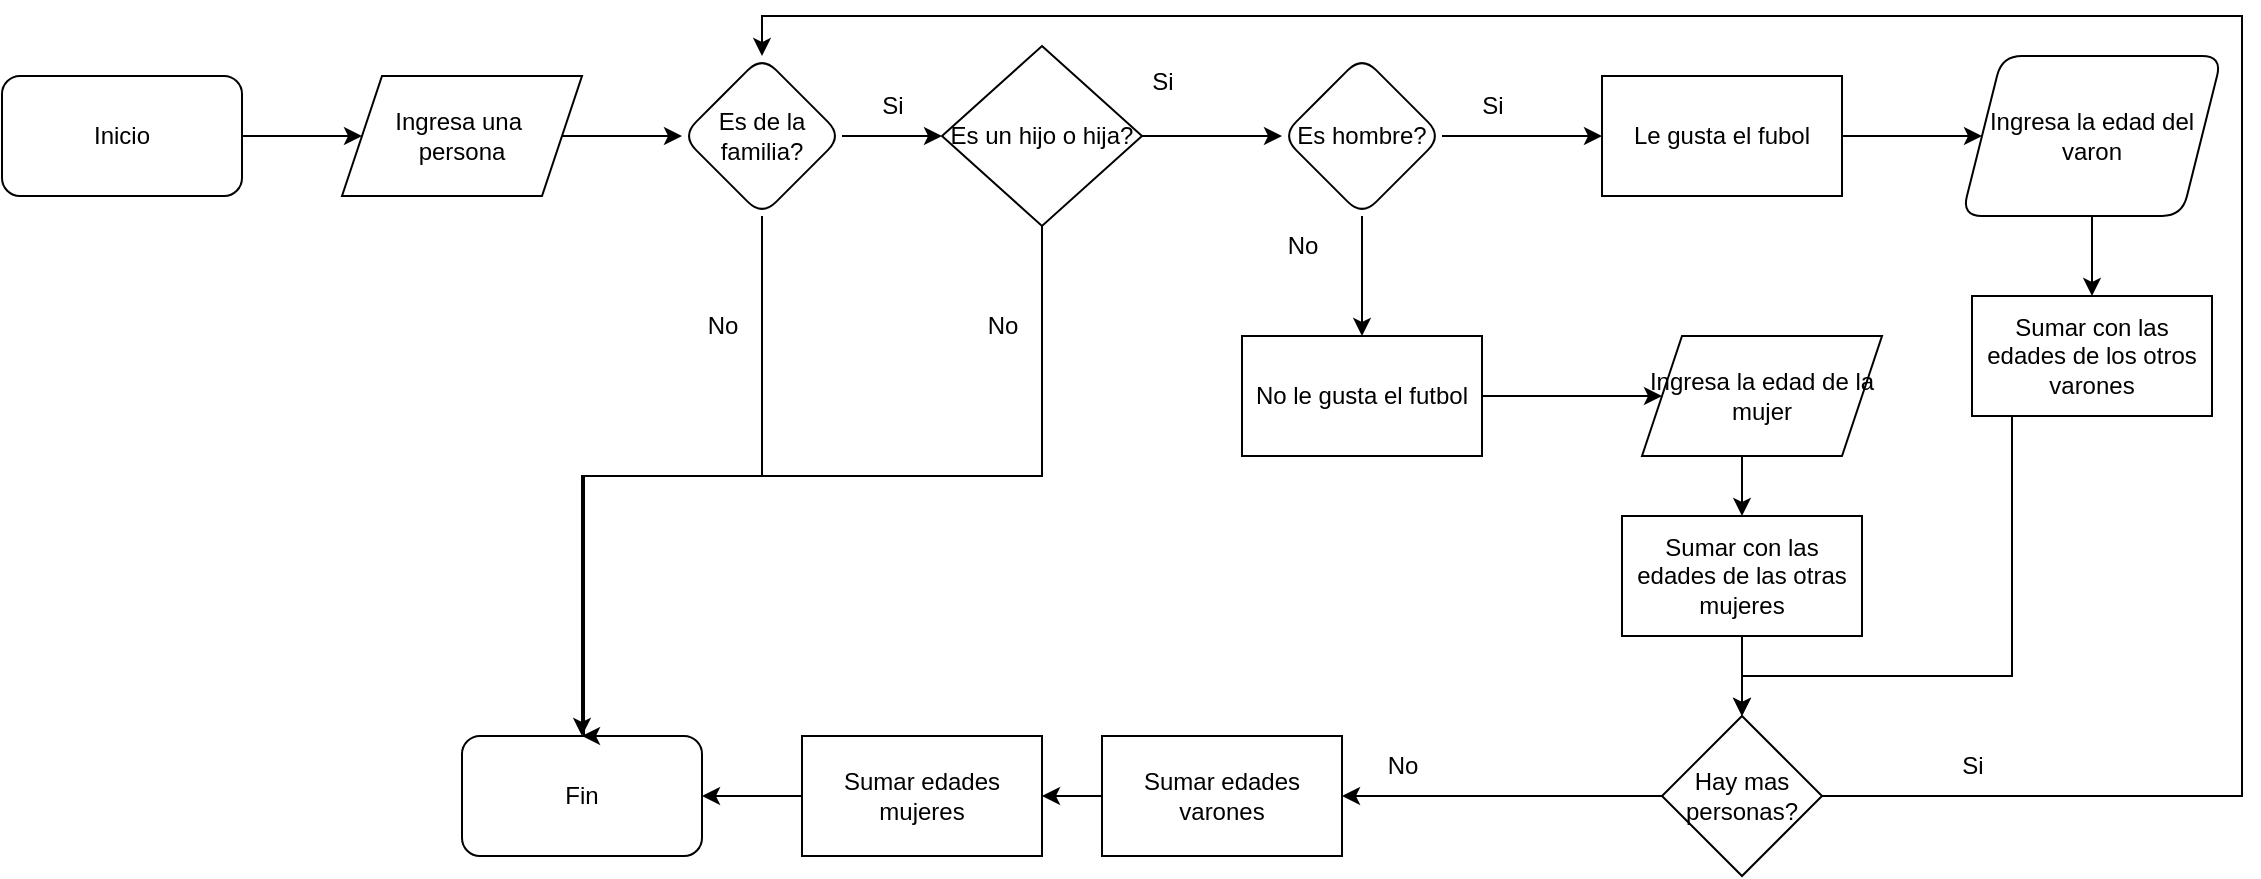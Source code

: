 <mxfile version="24.7.7">
  <diagram name="Page-1" id="edf60f1a-56cd-e834-aa8a-f176f3a09ee4">
    <mxGraphModel dx="2534" dy="780" grid="1" gridSize="10" guides="1" tooltips="1" connect="1" arrows="1" fold="1" page="1" pageScale="1" pageWidth="1100" pageHeight="850" background="none" math="0" shadow="0">
      <root>
        <mxCell id="0" />
        <mxCell id="1" parent="0" />
        <mxCell id="RJY-61TXQcyp5P4VzgpR-52" style="edgeStyle=orthogonalEdgeStyle;rounded=0;orthogonalLoop=1;jettySize=auto;html=1;exitX=1;exitY=0.5;exitDx=0;exitDy=0;entryX=0;entryY=0.5;entryDx=0;entryDy=0;" edge="1" parent="1" source="RJY-61TXQcyp5P4VzgpR-1" target="RJY-61TXQcyp5P4VzgpR-51">
          <mxGeometry relative="1" as="geometry" />
        </mxCell>
        <mxCell id="RJY-61TXQcyp5P4VzgpR-1" value="Inicio" style="rounded=1;whiteSpace=wrap;html=1;" vertex="1" parent="1">
          <mxGeometry x="-110" y="80" width="120" height="60" as="geometry" />
        </mxCell>
        <mxCell id="RJY-61TXQcyp5P4VzgpR-25" style="edgeStyle=orthogonalEdgeStyle;rounded=0;orthogonalLoop=1;jettySize=auto;html=1;exitX=0.5;exitY=1;exitDx=0;exitDy=0;entryX=0.5;entryY=0;entryDx=0;entryDy=0;" edge="1" parent="1" source="RJY-61TXQcyp5P4VzgpR-2" target="RJY-61TXQcyp5P4VzgpR-17">
          <mxGeometry relative="1" as="geometry" />
        </mxCell>
        <mxCell id="RJY-61TXQcyp5P4VzgpR-58" style="edgeStyle=orthogonalEdgeStyle;rounded=0;orthogonalLoop=1;jettySize=auto;html=1;exitX=1;exitY=0.5;exitDx=0;exitDy=0;entryX=0;entryY=0.5;entryDx=0;entryDy=0;" edge="1" parent="1" source="RJY-61TXQcyp5P4VzgpR-2" target="RJY-61TXQcyp5P4VzgpR-57">
          <mxGeometry relative="1" as="geometry" />
        </mxCell>
        <mxCell id="RJY-61TXQcyp5P4VzgpR-2" value="Es de la familia?" style="rhombus;whiteSpace=wrap;html=1;rounded=1;" vertex="1" parent="1">
          <mxGeometry x="230" y="70" width="80" height="80" as="geometry" />
        </mxCell>
        <mxCell id="RJY-61TXQcyp5P4VzgpR-13" value="" style="edgeStyle=orthogonalEdgeStyle;rounded=0;orthogonalLoop=1;jettySize=auto;html=1;" edge="1" parent="1" source="RJY-61TXQcyp5P4VzgpR-5" target="RJY-61TXQcyp5P4VzgpR-18">
          <mxGeometry relative="1" as="geometry">
            <mxPoint x="530" y="240" as="targetPoint" />
          </mxGeometry>
        </mxCell>
        <mxCell id="RJY-61TXQcyp5P4VzgpR-34" style="edgeStyle=orthogonalEdgeStyle;rounded=0;orthogonalLoop=1;jettySize=auto;html=1;exitX=1;exitY=0.5;exitDx=0;exitDy=0;entryX=0;entryY=0.5;entryDx=0;entryDy=0;" edge="1" parent="1" source="RJY-61TXQcyp5P4VzgpR-5" target="RJY-61TXQcyp5P4VzgpR-19">
          <mxGeometry relative="1" as="geometry" />
        </mxCell>
        <mxCell id="RJY-61TXQcyp5P4VzgpR-5" value="Es hombre?" style="rhombus;whiteSpace=wrap;html=1;rounded=1;" vertex="1" parent="1">
          <mxGeometry x="530" y="70" width="80" height="80" as="geometry" />
        </mxCell>
        <mxCell id="RJY-61TXQcyp5P4VzgpR-7" value="Si" style="text;html=1;align=center;verticalAlign=middle;resizable=0;points=[];autosize=1;strokeColor=none;fillColor=none;" vertex="1" parent="1">
          <mxGeometry x="320" y="80" width="30" height="30" as="geometry" />
        </mxCell>
        <mxCell id="RJY-61TXQcyp5P4VzgpR-24" style="edgeStyle=orthogonalEdgeStyle;rounded=0;orthogonalLoop=1;jettySize=auto;html=1;exitX=0.5;exitY=1;exitDx=0;exitDy=0;entryX=0.5;entryY=0;entryDx=0;entryDy=0;" edge="1" parent="1" source="RJY-61TXQcyp5P4VzgpR-10" target="RJY-61TXQcyp5P4VzgpR-21">
          <mxGeometry relative="1" as="geometry" />
        </mxCell>
        <mxCell id="RJY-61TXQcyp5P4VzgpR-10" value="Ingresa la edad del varon" style="shape=parallelogram;perimeter=parallelogramPerimeter;whiteSpace=wrap;html=1;fixedSize=1;rounded=1;" vertex="1" parent="1">
          <mxGeometry x="870" y="70" width="130" height="80" as="geometry" />
        </mxCell>
        <mxCell id="RJY-61TXQcyp5P4VzgpR-14" value="No" style="text;html=1;align=center;verticalAlign=middle;resizable=0;points=[];autosize=1;strokeColor=none;fillColor=none;" vertex="1" parent="1">
          <mxGeometry x="520" y="150" width="40" height="30" as="geometry" />
        </mxCell>
        <mxCell id="RJY-61TXQcyp5P4VzgpR-17" value="Fin" style="rounded=1;whiteSpace=wrap;html=1;" vertex="1" parent="1">
          <mxGeometry x="120" y="410" width="120" height="60" as="geometry" />
        </mxCell>
        <mxCell id="RJY-61TXQcyp5P4VzgpR-27" style="edgeStyle=orthogonalEdgeStyle;rounded=0;orthogonalLoop=1;jettySize=auto;html=1;exitX=1;exitY=0.5;exitDx=0;exitDy=0;entryX=0;entryY=0.5;entryDx=0;entryDy=0;" edge="1" parent="1" source="RJY-61TXQcyp5P4VzgpR-18" target="RJY-61TXQcyp5P4VzgpR-26">
          <mxGeometry relative="1" as="geometry" />
        </mxCell>
        <mxCell id="RJY-61TXQcyp5P4VzgpR-18" value="No le gusta el futbol" style="rounded=0;whiteSpace=wrap;html=1;" vertex="1" parent="1">
          <mxGeometry x="510" y="210" width="120" height="60" as="geometry" />
        </mxCell>
        <mxCell id="RJY-61TXQcyp5P4VzgpR-23" style="edgeStyle=orthogonalEdgeStyle;rounded=0;orthogonalLoop=1;jettySize=auto;html=1;exitX=1;exitY=0.5;exitDx=0;exitDy=0;" edge="1" parent="1" source="RJY-61TXQcyp5P4VzgpR-19" target="RJY-61TXQcyp5P4VzgpR-10">
          <mxGeometry relative="1" as="geometry" />
        </mxCell>
        <mxCell id="RJY-61TXQcyp5P4VzgpR-19" value="Le gusta el fubol" style="rounded=0;whiteSpace=wrap;html=1;" vertex="1" parent="1">
          <mxGeometry x="690" y="80" width="120" height="60" as="geometry" />
        </mxCell>
        <mxCell id="RJY-61TXQcyp5P4VzgpR-55" style="edgeStyle=orthogonalEdgeStyle;rounded=0;orthogonalLoop=1;jettySize=auto;html=1;exitX=0.5;exitY=1;exitDx=0;exitDy=0;entryX=0.5;entryY=0;entryDx=0;entryDy=0;" edge="1" parent="1" source="RJY-61TXQcyp5P4VzgpR-21" target="RJY-61TXQcyp5P4VzgpR-38">
          <mxGeometry relative="1" as="geometry">
            <Array as="points">
              <mxPoint x="895" y="380" />
              <mxPoint x="760" y="380" />
            </Array>
          </mxGeometry>
        </mxCell>
        <mxCell id="RJY-61TXQcyp5P4VzgpR-21" value="Sumar con las edades de los otros varones" style="rounded=0;whiteSpace=wrap;html=1;" vertex="1" parent="1">
          <mxGeometry x="875" y="190" width="120" height="60" as="geometry" />
        </mxCell>
        <mxCell id="RJY-61TXQcyp5P4VzgpR-29" style="edgeStyle=orthogonalEdgeStyle;rounded=0;orthogonalLoop=1;jettySize=auto;html=1;exitX=0.5;exitY=1;exitDx=0;exitDy=0;entryX=0.5;entryY=0;entryDx=0;entryDy=0;" edge="1" parent="1" source="RJY-61TXQcyp5P4VzgpR-26" target="RJY-61TXQcyp5P4VzgpR-28">
          <mxGeometry relative="1" as="geometry" />
        </mxCell>
        <mxCell id="RJY-61TXQcyp5P4VzgpR-26" value="Ingresa la edad de la mujer" style="shape=parallelogram;perimeter=parallelogramPerimeter;whiteSpace=wrap;html=1;fixedSize=1;" vertex="1" parent="1">
          <mxGeometry x="710" y="210" width="120" height="60" as="geometry" />
        </mxCell>
        <mxCell id="RJY-61TXQcyp5P4VzgpR-61" style="edgeStyle=orthogonalEdgeStyle;rounded=0;orthogonalLoop=1;jettySize=auto;html=1;exitX=0.5;exitY=1;exitDx=0;exitDy=0;entryX=0.5;entryY=0;entryDx=0;entryDy=0;" edge="1" parent="1" source="RJY-61TXQcyp5P4VzgpR-28" target="RJY-61TXQcyp5P4VzgpR-38">
          <mxGeometry relative="1" as="geometry" />
        </mxCell>
        <mxCell id="RJY-61TXQcyp5P4VzgpR-28" value="Sumar con las edades de las otras mujeres" style="rounded=0;whiteSpace=wrap;html=1;" vertex="1" parent="1">
          <mxGeometry x="700" y="300" width="120" height="60" as="geometry" />
        </mxCell>
        <mxCell id="RJY-61TXQcyp5P4VzgpR-31" value="No" style="text;html=1;align=center;verticalAlign=middle;resizable=0;points=[];autosize=1;strokeColor=none;fillColor=none;" vertex="1" parent="1">
          <mxGeometry x="230" y="190" width="40" height="30" as="geometry" />
        </mxCell>
        <mxCell id="RJY-61TXQcyp5P4VzgpR-35" value="Si" style="text;html=1;align=center;verticalAlign=middle;resizable=0;points=[];autosize=1;strokeColor=none;fillColor=none;" vertex="1" parent="1">
          <mxGeometry x="620" y="80" width="30" height="30" as="geometry" />
        </mxCell>
        <mxCell id="RJY-61TXQcyp5P4VzgpR-43" style="edgeStyle=orthogonalEdgeStyle;rounded=0;orthogonalLoop=1;jettySize=auto;html=1;exitX=0;exitY=0.5;exitDx=0;exitDy=0;" edge="1" parent="1" source="RJY-61TXQcyp5P4VzgpR-38" target="RJY-61TXQcyp5P4VzgpR-47">
          <mxGeometry relative="1" as="geometry">
            <mxPoint x="540" y="440" as="targetPoint" />
          </mxGeometry>
        </mxCell>
        <mxCell id="RJY-61TXQcyp5P4VzgpR-54" style="edgeStyle=orthogonalEdgeStyle;rounded=0;orthogonalLoop=1;jettySize=auto;html=1;exitX=1;exitY=0.5;exitDx=0;exitDy=0;entryX=0.5;entryY=0;entryDx=0;entryDy=0;" edge="1" parent="1" source="RJY-61TXQcyp5P4VzgpR-38" target="RJY-61TXQcyp5P4VzgpR-2">
          <mxGeometry relative="1" as="geometry">
            <Array as="points">
              <mxPoint x="1010" y="440" />
              <mxPoint x="1010" y="50" />
              <mxPoint x="270" y="50" />
            </Array>
          </mxGeometry>
        </mxCell>
        <mxCell id="RJY-61TXQcyp5P4VzgpR-38" value="Hay mas personas?" style="rhombus;whiteSpace=wrap;html=1;" vertex="1" parent="1">
          <mxGeometry x="720" y="400" width="80" height="80" as="geometry" />
        </mxCell>
        <mxCell id="RJY-61TXQcyp5P4VzgpR-44" value="No" style="text;html=1;align=center;verticalAlign=middle;resizable=0;points=[];autosize=1;strokeColor=none;fillColor=none;" vertex="1" parent="1">
          <mxGeometry x="570" y="410" width="40" height="30" as="geometry" />
        </mxCell>
        <mxCell id="RJY-61TXQcyp5P4VzgpR-46" value="Si" style="text;html=1;align=center;verticalAlign=middle;resizable=0;points=[];autosize=1;strokeColor=none;fillColor=none;" vertex="1" parent="1">
          <mxGeometry x="860" y="410" width="30" height="30" as="geometry" />
        </mxCell>
        <mxCell id="RJY-61TXQcyp5P4VzgpR-49" style="edgeStyle=orthogonalEdgeStyle;rounded=0;orthogonalLoop=1;jettySize=auto;html=1;exitX=0;exitY=0.5;exitDx=0;exitDy=0;entryX=1;entryY=0.5;entryDx=0;entryDy=0;" edge="1" parent="1" source="RJY-61TXQcyp5P4VzgpR-47" target="RJY-61TXQcyp5P4VzgpR-48">
          <mxGeometry relative="1" as="geometry" />
        </mxCell>
        <mxCell id="RJY-61TXQcyp5P4VzgpR-47" value="Sumar edades varones" style="rounded=0;whiteSpace=wrap;html=1;" vertex="1" parent="1">
          <mxGeometry x="440" y="410" width="120" height="60" as="geometry" />
        </mxCell>
        <mxCell id="RJY-61TXQcyp5P4VzgpR-50" style="edgeStyle=orthogonalEdgeStyle;rounded=0;orthogonalLoop=1;jettySize=auto;html=1;exitX=0;exitY=0.5;exitDx=0;exitDy=0;entryX=1;entryY=0.5;entryDx=0;entryDy=0;" edge="1" parent="1" source="RJY-61TXQcyp5P4VzgpR-48" target="RJY-61TXQcyp5P4VzgpR-17">
          <mxGeometry relative="1" as="geometry" />
        </mxCell>
        <mxCell id="RJY-61TXQcyp5P4VzgpR-48" value="Sumar edades mujeres" style="rounded=0;whiteSpace=wrap;html=1;" vertex="1" parent="1">
          <mxGeometry x="290" y="410" width="120" height="60" as="geometry" />
        </mxCell>
        <mxCell id="RJY-61TXQcyp5P4VzgpR-56" style="edgeStyle=orthogonalEdgeStyle;rounded=0;orthogonalLoop=1;jettySize=auto;html=1;exitX=1;exitY=0.5;exitDx=0;exitDy=0;entryX=0;entryY=0.5;entryDx=0;entryDy=0;" edge="1" parent="1" source="RJY-61TXQcyp5P4VzgpR-51" target="RJY-61TXQcyp5P4VzgpR-2">
          <mxGeometry relative="1" as="geometry" />
        </mxCell>
        <mxCell id="RJY-61TXQcyp5P4VzgpR-51" value="Ingresa una&amp;nbsp;&lt;div&gt;persona&lt;/div&gt;" style="shape=parallelogram;perimeter=parallelogramPerimeter;whiteSpace=wrap;html=1;fixedSize=1;" vertex="1" parent="1">
          <mxGeometry x="60" y="80" width="120" height="60" as="geometry" />
        </mxCell>
        <mxCell id="RJY-61TXQcyp5P4VzgpR-59" style="edgeStyle=orthogonalEdgeStyle;rounded=0;orthogonalLoop=1;jettySize=auto;html=1;exitX=1;exitY=0.5;exitDx=0;exitDy=0;entryX=0;entryY=0.5;entryDx=0;entryDy=0;" edge="1" parent="1" source="RJY-61TXQcyp5P4VzgpR-57" target="RJY-61TXQcyp5P4VzgpR-5">
          <mxGeometry relative="1" as="geometry" />
        </mxCell>
        <mxCell id="RJY-61TXQcyp5P4VzgpR-62" style="edgeStyle=orthogonalEdgeStyle;rounded=0;orthogonalLoop=1;jettySize=auto;html=1;exitX=0.5;exitY=1;exitDx=0;exitDy=0;entryX=0.5;entryY=0;entryDx=0;entryDy=0;" edge="1" parent="1" source="RJY-61TXQcyp5P4VzgpR-57" target="RJY-61TXQcyp5P4VzgpR-17">
          <mxGeometry relative="1" as="geometry">
            <mxPoint x="180" y="400" as="targetPoint" />
            <Array as="points">
              <mxPoint x="410" y="280" />
              <mxPoint x="181" y="280" />
            </Array>
          </mxGeometry>
        </mxCell>
        <mxCell id="RJY-61TXQcyp5P4VzgpR-57" value="Es un hijo o hija?" style="rhombus;whiteSpace=wrap;html=1;" vertex="1" parent="1">
          <mxGeometry x="360" y="65" width="100" height="90" as="geometry" />
        </mxCell>
        <mxCell id="RJY-61TXQcyp5P4VzgpR-60" value="Si" style="text;html=1;align=center;verticalAlign=middle;resizable=0;points=[];autosize=1;strokeColor=none;fillColor=none;" vertex="1" parent="1">
          <mxGeometry x="455" y="68" width="30" height="30" as="geometry" />
        </mxCell>
        <mxCell id="RJY-61TXQcyp5P4VzgpR-63" value="No" style="text;html=1;align=center;verticalAlign=middle;resizable=0;points=[];autosize=1;strokeColor=none;fillColor=none;" vertex="1" parent="1">
          <mxGeometry x="370" y="190" width="40" height="30" as="geometry" />
        </mxCell>
      </root>
    </mxGraphModel>
  </diagram>
</mxfile>
